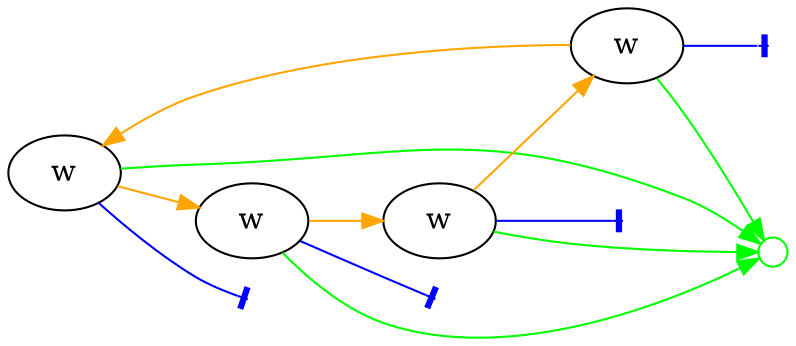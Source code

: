 digraph G {
    ordering="in";
    rankdir=LR;

    w1[label="w"];
    w2[label="w"];
    w3[label="w"];
    fix[label="",width=0.2,height=0.2,color="green"];

    bot1[label="",shape="point",color="white"];
    bot2[label="",shape="point",color="white"];
    bot3[label="",shape="point",color="white"];
    bot4[label="",shape="point",color="white"];

    edge[weight=10];
    w -> w1 -> w2 -> w3 -> w [color="orange"];

    edge[weight=1];

    w -> bot1 [color="blue",arrowhead="tee"];
    w1 -> bot2 [color="blue",arrowhead="tee"];
    w2 -> bot3 [color="blue",arrowhead="tee"];
    w3 -> bot4 [color="blue",arrowhead="tee"];

    edge[weight=1];
    w -> fix [color="green"];
    w1 -> fix [color="green"];
    w2 -> fix [color="green"];
    w3 -> fix [color="green"];
}